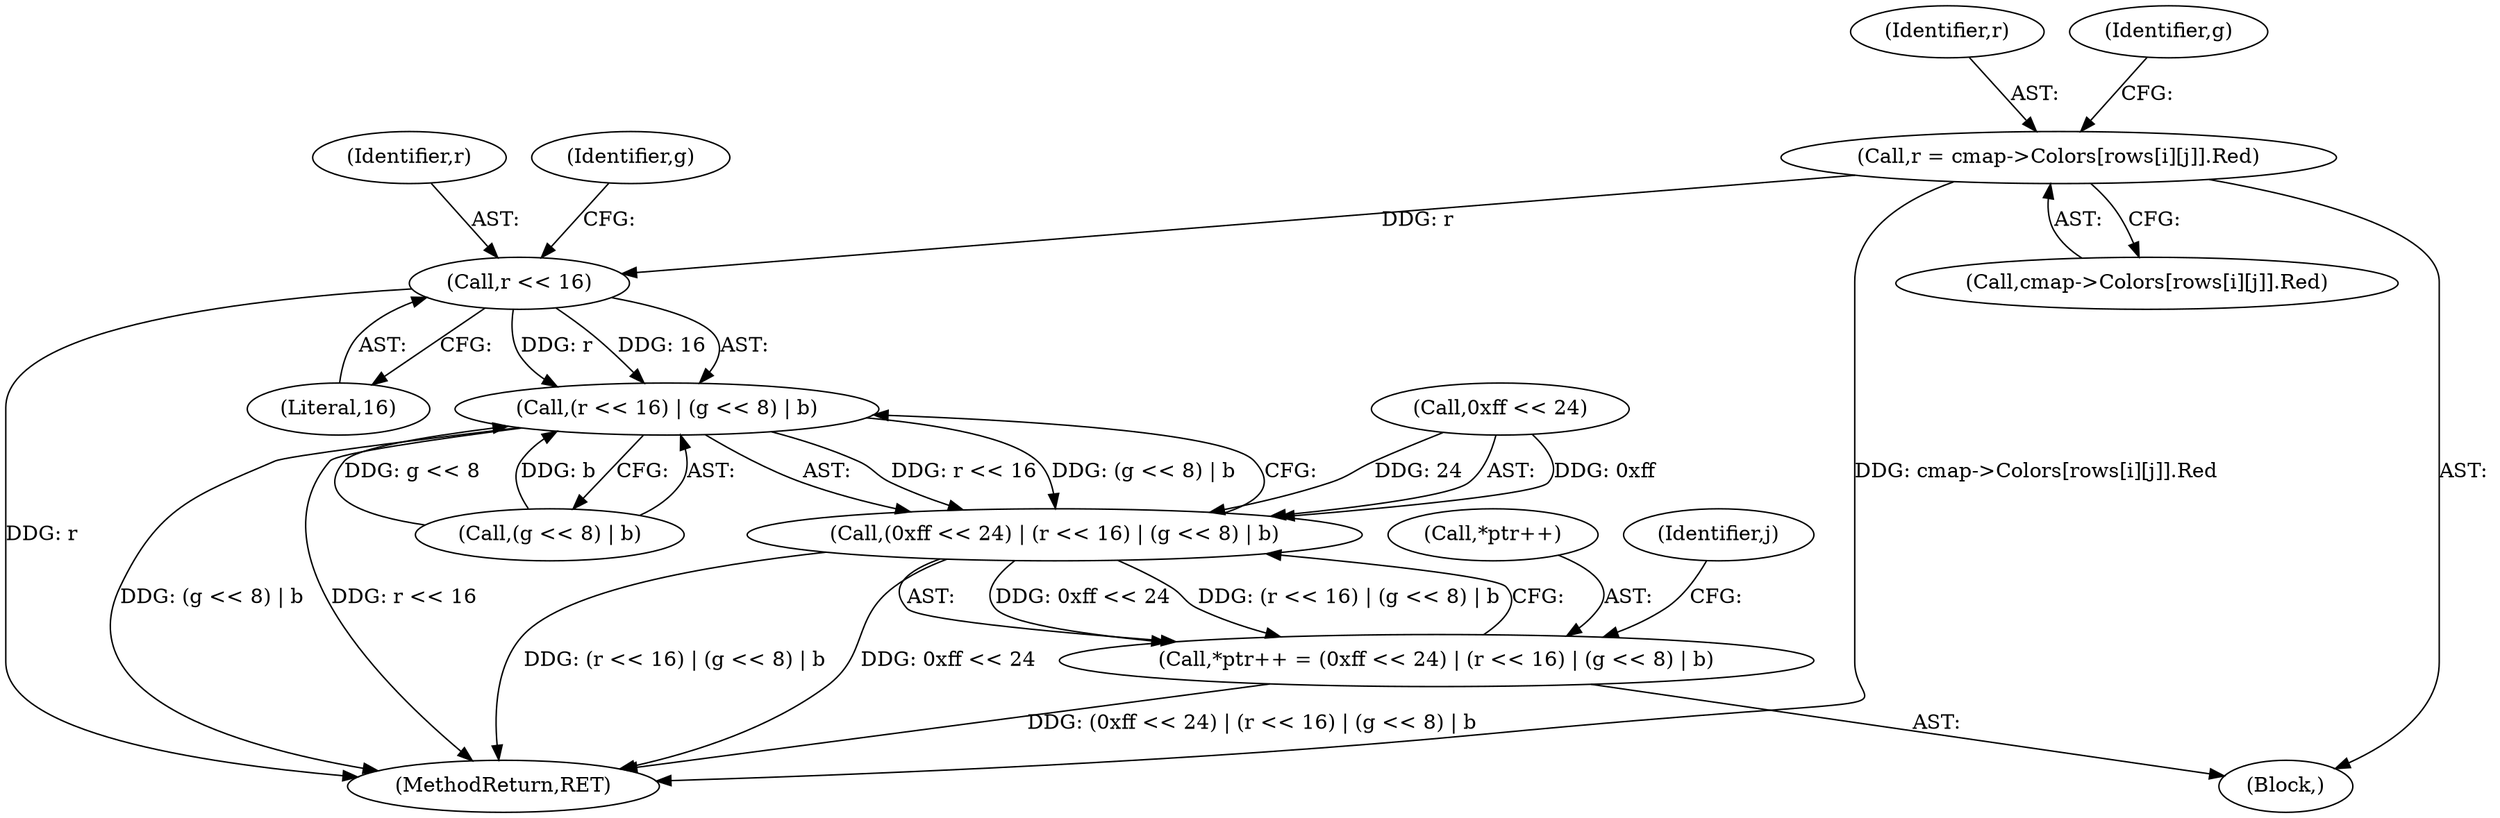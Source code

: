 digraph "0_enlightment_37a96801663b7b4cd3fbe56cc0eb8b6a17e766a8@array" {
"1000592" [label="(Call,r = cmap->Colors[rows[i][j]].Red)"];
"1000640" [label="(Call,r << 16)"];
"1000639" [label="(Call,(r << 16) | (g << 8) | b)"];
"1000635" [label="(Call,(0xff << 24) | (r << 16) | (g << 8) | b)"];
"1000631" [label="(Call,*ptr++ = (0xff << 24) | (r << 16) | (g << 8) | b)"];
"1000635" [label="(Call,(0xff << 24) | (r << 16) | (g << 8) | b)"];
"1000631" [label="(Call,*ptr++ = (0xff << 24) | (r << 16) | (g << 8) | b)"];
"1000642" [label="(Literal,16)"];
"1000632" [label="(Call,*ptr++)"];
"1000651" [label="(Identifier,j)"];
"1000593" [label="(Identifier,r)"];
"1000775" [label="(MethodReturn,RET)"];
"1000640" [label="(Call,r << 16)"];
"1000636" [label="(Call,0xff << 24)"];
"1000639" [label="(Call,(r << 16) | (g << 8) | b)"];
"1000592" [label="(Call,r = cmap->Colors[rows[i][j]].Red)"];
"1000594" [label="(Call,cmap->Colors[rows[i][j]].Red)"];
"1000591" [label="(Block,)"];
"1000606" [label="(Identifier,g)"];
"1000645" [label="(Identifier,g)"];
"1000643" [label="(Call,(g << 8) | b)"];
"1000641" [label="(Identifier,r)"];
"1000592" -> "1000591"  [label="AST: "];
"1000592" -> "1000594"  [label="CFG: "];
"1000593" -> "1000592"  [label="AST: "];
"1000594" -> "1000592"  [label="AST: "];
"1000606" -> "1000592"  [label="CFG: "];
"1000592" -> "1000775"  [label="DDG: cmap->Colors[rows[i][j]].Red"];
"1000592" -> "1000640"  [label="DDG: r"];
"1000640" -> "1000639"  [label="AST: "];
"1000640" -> "1000642"  [label="CFG: "];
"1000641" -> "1000640"  [label="AST: "];
"1000642" -> "1000640"  [label="AST: "];
"1000645" -> "1000640"  [label="CFG: "];
"1000640" -> "1000775"  [label="DDG: r"];
"1000640" -> "1000639"  [label="DDG: r"];
"1000640" -> "1000639"  [label="DDG: 16"];
"1000639" -> "1000635"  [label="AST: "];
"1000639" -> "1000643"  [label="CFG: "];
"1000643" -> "1000639"  [label="AST: "];
"1000635" -> "1000639"  [label="CFG: "];
"1000639" -> "1000775"  [label="DDG: (g << 8) | b"];
"1000639" -> "1000775"  [label="DDG: r << 16"];
"1000639" -> "1000635"  [label="DDG: r << 16"];
"1000639" -> "1000635"  [label="DDG: (g << 8) | b"];
"1000643" -> "1000639"  [label="DDG: g << 8"];
"1000643" -> "1000639"  [label="DDG: b"];
"1000635" -> "1000631"  [label="AST: "];
"1000636" -> "1000635"  [label="AST: "];
"1000631" -> "1000635"  [label="CFG: "];
"1000635" -> "1000775"  [label="DDG: (r << 16) | (g << 8) | b"];
"1000635" -> "1000775"  [label="DDG: 0xff << 24"];
"1000635" -> "1000631"  [label="DDG: 0xff << 24"];
"1000635" -> "1000631"  [label="DDG: (r << 16) | (g << 8) | b"];
"1000636" -> "1000635"  [label="DDG: 0xff"];
"1000636" -> "1000635"  [label="DDG: 24"];
"1000631" -> "1000591"  [label="AST: "];
"1000632" -> "1000631"  [label="AST: "];
"1000651" -> "1000631"  [label="CFG: "];
"1000631" -> "1000775"  [label="DDG: (0xff << 24) | (r << 16) | (g << 8) | b"];
}
